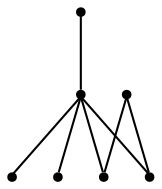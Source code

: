 graph {
  node [shape=point,comment="{\"directed\":false,\"doi\":\"10.1007/978-3-540-24595-7_38\",\"figure\":\"3\"}"]

  v0 [pos="973.038265352471,1282.7828997657414"]
  v1 [pos="818.340777162064,1456.4266159420924"]
  v2 [pos="560.5167491824128,1278.7537211463566"]
  v3 [pos="898.910964752907,1281.168265569778"]
  v4 [pos="474.6601800962936,1277.5912239438014"]
  v5 [pos="386.48334279614824,1278.7537211463568"]
  v6 [pos="560.063558321221,1453.2057716732936"]

  v6 -- v5 [id="-2",pos="560.063558321221,1453.2057716732936 386.48334279614824,1278.7537211463568 386.48334279614824,1278.7537211463568 386.48334279614824,1278.7537211463568"]
  v6 -- v3 [id="-3",pos="560.063558321221,1453.2057716732936 898.910964752907,1281.168265569778 898.910964752907,1281.168265569778 898.910964752907,1281.168265569778"]
  v1 -- v5 [id="-4",pos="818.340777162064,1456.4266159420924 386.48334279614824,1278.7537211463568 386.48334279614824,1278.7537211463568 386.48334279614824,1278.7537211463568"]
  v1 -- v4 [id="-5",pos="818.340777162064,1456.4266159420924 474.6601800962936,1277.5912239438014 474.6601800962936,1277.5912239438014 474.6601800962936,1277.5912239438014"]
  v1 -- v3 [id="-6",pos="818.340777162064,1456.4266159420924 898.910964752907,1281.168265569778 898.910964752907,1281.168265569778 898.910964752907,1281.168265569778"]
  v1 -- v2 [id="-7",pos="818.340777162064,1456.4266159420924 560.5167491824128,1278.7537211463566 560.5167491824128,1278.7537211463566 560.5167491824128,1278.7537211463566"]
  v0 -- v1 [id="-1",pos="973.038265352471,1282.7828997657414 818.340777162064,1456.4266159420924 818.340777162064,1456.4266159420924 818.340777162064,1456.4266159420924"]
}